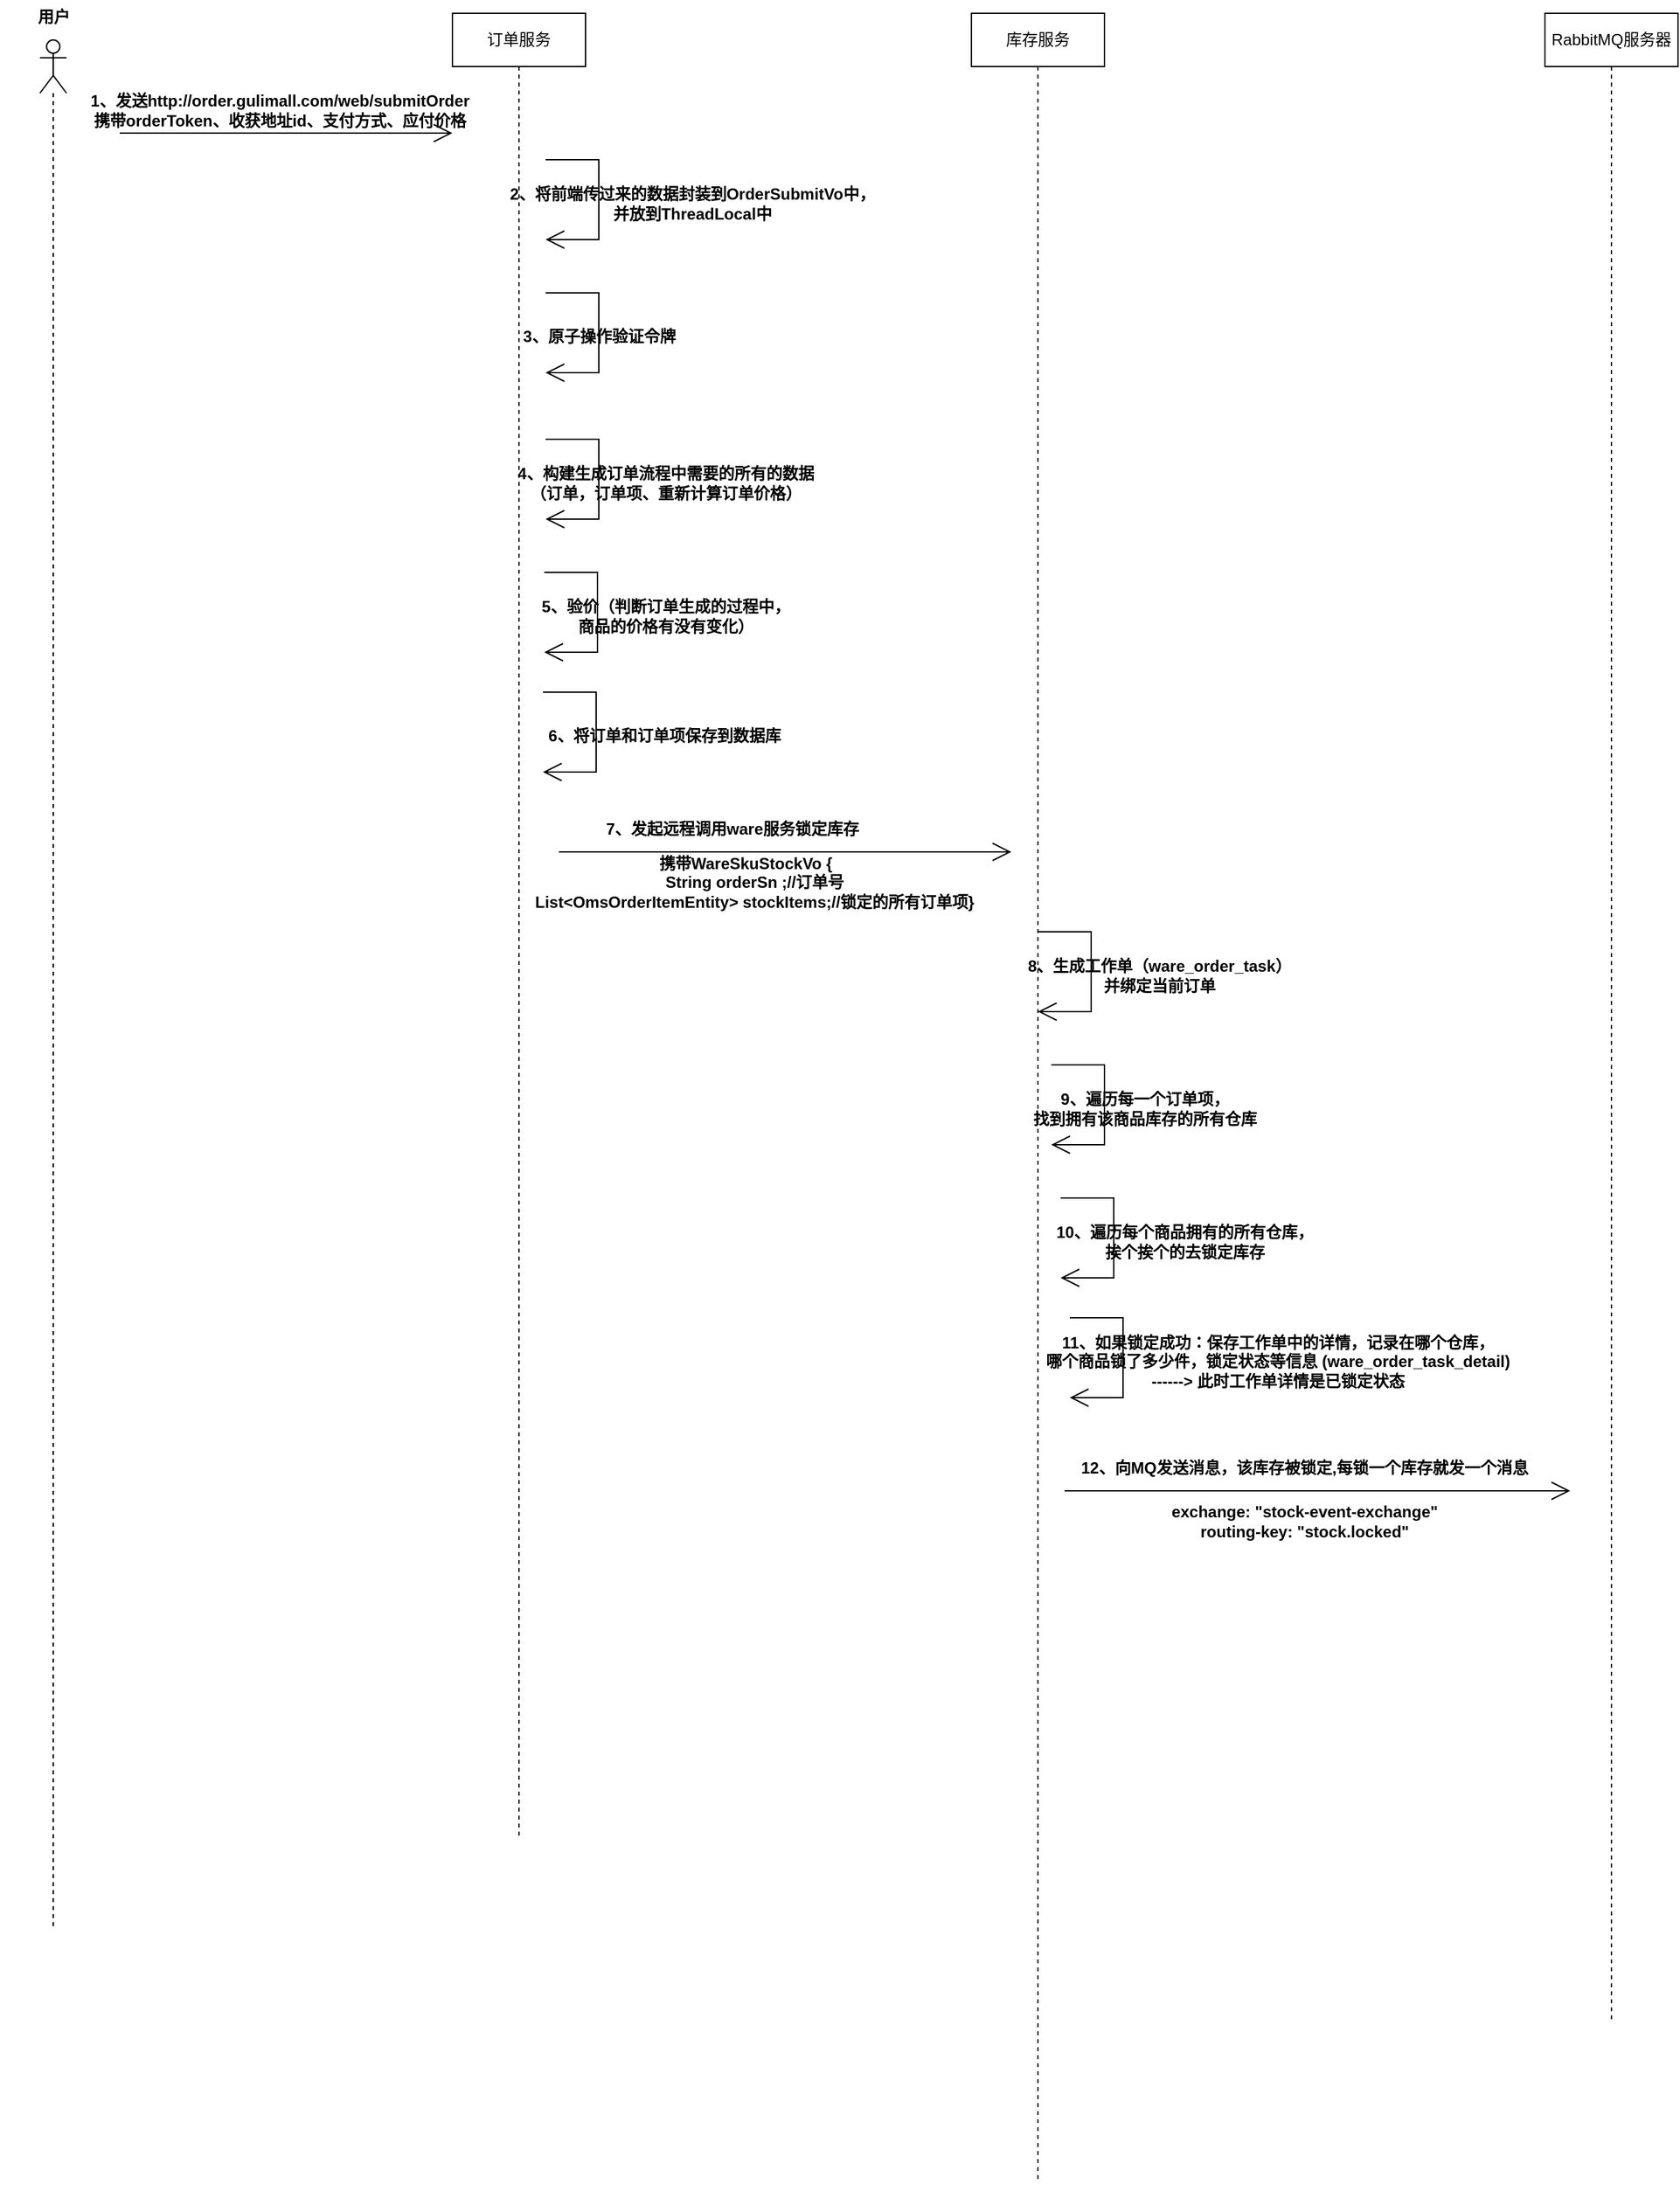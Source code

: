 <mxfile version="21.2.9" type="github">
  <diagram name="第 1 页" id="P5_SaoOpZUqWJXCqDRnv">
    <mxGraphModel dx="1895" dy="1008" grid="1" gridSize="10" guides="1" tooltips="1" connect="1" arrows="1" fold="1" page="1" pageScale="1" pageWidth="827" pageHeight="1169" math="0" shadow="0">
      <root>
        <mxCell id="0" />
        <mxCell id="1" parent="0" />
        <mxCell id="o0mnyLyp5qBXfOMMtlVB-1" value="" style="shape=umlLifeline;perimeter=lifelinePerimeter;whiteSpace=wrap;html=1;container=1;dropTarget=0;collapsible=0;recursiveResize=0;outlineConnect=0;portConstraint=eastwest;newEdgeStyle={&quot;edgeStyle&quot;:&quot;elbowEdgeStyle&quot;,&quot;elbow&quot;:&quot;vertical&quot;,&quot;curved&quot;:0,&quot;rounded&quot;:0};participant=umlActor;" vertex="1" parent="1">
          <mxGeometry x="60" y="50" width="20" height="1420" as="geometry" />
        </mxCell>
        <mxCell id="o0mnyLyp5qBXfOMMtlVB-2" value="用户" style="text;align=center;fontStyle=1;verticalAlign=middle;spacingLeft=3;spacingRight=3;strokeColor=none;rotatable=0;points=[[0,0.5],[1,0.5]];portConstraint=eastwest;html=1;" vertex="1" parent="1">
          <mxGeometry x="30" y="20" width="80" height="26" as="geometry" />
        </mxCell>
        <mxCell id="o0mnyLyp5qBXfOMMtlVB-3" value="订单服务" style="shape=umlLifeline;perimeter=lifelinePerimeter;whiteSpace=wrap;html=1;container=1;dropTarget=0;collapsible=0;recursiveResize=0;outlineConnect=0;portConstraint=eastwest;newEdgeStyle={&quot;edgeStyle&quot;:&quot;elbowEdgeStyle&quot;,&quot;elbow&quot;:&quot;vertical&quot;,&quot;curved&quot;:0,&quot;rounded&quot;:0};" vertex="1" parent="1">
          <mxGeometry x="370" y="30" width="100" height="1370" as="geometry" />
        </mxCell>
        <mxCell id="o0mnyLyp5qBXfOMMtlVB-4" value="库存服务" style="shape=umlLifeline;perimeter=lifelinePerimeter;whiteSpace=wrap;html=1;container=1;dropTarget=0;collapsible=0;recursiveResize=0;outlineConnect=0;portConstraint=eastwest;newEdgeStyle={&quot;edgeStyle&quot;:&quot;elbowEdgeStyle&quot;,&quot;elbow&quot;:&quot;vertical&quot;,&quot;curved&quot;:0,&quot;rounded&quot;:0};" vertex="1" parent="1">
          <mxGeometry x="760" y="30" width="100" height="1630" as="geometry" />
        </mxCell>
        <mxCell id="o0mnyLyp5qBXfOMMtlVB-5" value="" style="endArrow=open;endFill=1;endSize=12;html=1;rounded=0;" edge="1" parent="1">
          <mxGeometry width="160" relative="1" as="geometry">
            <mxPoint x="120" y="120" as="sourcePoint" />
            <mxPoint x="370" y="120" as="targetPoint" />
          </mxGeometry>
        </mxCell>
        <mxCell id="o0mnyLyp5qBXfOMMtlVB-6" value="1、发送http://order.gulimall.com/web/submitOrder&lt;br&gt;携带orderToken、收获地址id、支付方式、应付价格" style="text;align=center;fontStyle=1;verticalAlign=middle;spacingLeft=3;spacingRight=3;strokeColor=none;rotatable=0;points=[[0,0.5],[1,0.5]];portConstraint=eastwest;html=1;" vertex="1" parent="1">
          <mxGeometry x="200" y="90" width="80" height="26" as="geometry" />
        </mxCell>
        <mxCell id="o0mnyLyp5qBXfOMMtlVB-9" value="" style="endArrow=open;endFill=1;endSize=12;html=1;rounded=0;" edge="1" parent="1">
          <mxGeometry width="160" relative="1" as="geometry">
            <mxPoint x="440" y="140" as="sourcePoint" />
            <mxPoint x="440" y="200" as="targetPoint" />
            <Array as="points">
              <mxPoint x="480" y="140" />
              <mxPoint x="480" y="200" />
            </Array>
          </mxGeometry>
        </mxCell>
        <mxCell id="o0mnyLyp5qBXfOMMtlVB-10" value="2、将前端传过来的数据封装到OrderSubmitVo中，&lt;br&gt;并放到ThreadLocal中" style="text;align=center;fontStyle=1;verticalAlign=middle;spacingLeft=3;spacingRight=3;strokeColor=none;rotatable=0;points=[[0,0.5],[1,0.5]];portConstraint=eastwest;html=1;" vertex="1" parent="1">
          <mxGeometry x="510" y="160" width="80" height="26" as="geometry" />
        </mxCell>
        <mxCell id="o0mnyLyp5qBXfOMMtlVB-12" value="" style="endArrow=open;endFill=1;endSize=12;html=1;rounded=0;" edge="1" parent="1">
          <mxGeometry width="160" relative="1" as="geometry">
            <mxPoint x="440" y="240" as="sourcePoint" />
            <mxPoint x="440" y="300" as="targetPoint" />
            <Array as="points">
              <mxPoint x="480" y="240" />
              <mxPoint x="480" y="300" />
            </Array>
          </mxGeometry>
        </mxCell>
        <mxCell id="o0mnyLyp5qBXfOMMtlVB-13" value="3、原子操作验证令牌" style="text;align=center;fontStyle=1;verticalAlign=middle;spacingLeft=3;spacingRight=3;strokeColor=none;rotatable=0;points=[[0,0.5],[1,0.5]];portConstraint=eastwest;html=1;" vertex="1" parent="1">
          <mxGeometry x="440" y="260" width="80" height="26" as="geometry" />
        </mxCell>
        <mxCell id="o0mnyLyp5qBXfOMMtlVB-14" value="" style="endArrow=open;endFill=1;endSize=12;html=1;rounded=0;" edge="1" parent="1">
          <mxGeometry width="160" relative="1" as="geometry">
            <mxPoint x="440" y="350" as="sourcePoint" />
            <mxPoint x="440" y="410" as="targetPoint" />
            <Array as="points">
              <mxPoint x="480" y="350" />
              <mxPoint x="480" y="410" />
            </Array>
          </mxGeometry>
        </mxCell>
        <mxCell id="o0mnyLyp5qBXfOMMtlVB-16" value="4、构建生成订单流程中需要的所有的数据&lt;br&gt;（订单，订单项、重新计算订单价格）" style="text;align=center;fontStyle=1;verticalAlign=middle;spacingLeft=3;spacingRight=3;strokeColor=none;rotatable=0;points=[[0,0.5],[1,0.5]];portConstraint=eastwest;html=1;" vertex="1" parent="1">
          <mxGeometry x="490" y="370" width="80" height="26" as="geometry" />
        </mxCell>
        <mxCell id="o0mnyLyp5qBXfOMMtlVB-17" style="edgeStyle=orthogonalEdgeStyle;rounded=0;orthogonalLoop=1;jettySize=auto;html=1;exitX=1;exitY=0.5;exitDx=0;exitDy=0;" edge="1" parent="1" source="o0mnyLyp5qBXfOMMtlVB-16" target="o0mnyLyp5qBXfOMMtlVB-16">
          <mxGeometry relative="1" as="geometry" />
        </mxCell>
        <mxCell id="o0mnyLyp5qBXfOMMtlVB-18" value="" style="endArrow=open;endFill=1;endSize=12;html=1;rounded=0;" edge="1" parent="1">
          <mxGeometry width="160" relative="1" as="geometry">
            <mxPoint x="439" y="450" as="sourcePoint" />
            <mxPoint x="439" y="510" as="targetPoint" />
            <Array as="points">
              <mxPoint x="479" y="450" />
              <mxPoint x="479" y="510" />
            </Array>
          </mxGeometry>
        </mxCell>
        <mxCell id="o0mnyLyp5qBXfOMMtlVB-19" value="5、验价（判断订单生成的过程中，&lt;br&gt;商品的价格有没有变化）" style="text;align=center;fontStyle=1;verticalAlign=middle;spacingLeft=3;spacingRight=3;strokeColor=none;rotatable=0;points=[[0,0.5],[1,0.5]];portConstraint=eastwest;html=1;" vertex="1" parent="1">
          <mxGeometry x="490" y="470" width="80" height="26" as="geometry" />
        </mxCell>
        <mxCell id="o0mnyLyp5qBXfOMMtlVB-20" style="edgeStyle=orthogonalEdgeStyle;rounded=0;orthogonalLoop=1;jettySize=auto;html=1;exitX=1;exitY=0.5;exitDx=0;exitDy=0;" edge="1" parent="1" source="o0mnyLyp5qBXfOMMtlVB-19" target="o0mnyLyp5qBXfOMMtlVB-19">
          <mxGeometry relative="1" as="geometry" />
        </mxCell>
        <mxCell id="o0mnyLyp5qBXfOMMtlVB-23" value="" style="endArrow=open;endFill=1;endSize=12;html=1;rounded=0;" edge="1" parent="1">
          <mxGeometry width="160" relative="1" as="geometry">
            <mxPoint x="438" y="540" as="sourcePoint" />
            <mxPoint x="438" y="600" as="targetPoint" />
            <Array as="points">
              <mxPoint x="478" y="540" />
              <mxPoint x="478" y="600" />
            </Array>
          </mxGeometry>
        </mxCell>
        <mxCell id="o0mnyLyp5qBXfOMMtlVB-24" value="6、将订单和订单项保存到数据库" style="text;align=center;fontStyle=1;verticalAlign=middle;spacingLeft=3;spacingRight=3;strokeColor=none;rotatable=0;points=[[0,0.5],[1,0.5]];portConstraint=eastwest;html=1;" vertex="1" parent="1">
          <mxGeometry x="489" y="560" width="80" height="26" as="geometry" />
        </mxCell>
        <mxCell id="o0mnyLyp5qBXfOMMtlVB-25" style="edgeStyle=orthogonalEdgeStyle;rounded=0;orthogonalLoop=1;jettySize=auto;html=1;exitX=1;exitY=0.5;exitDx=0;exitDy=0;" edge="1" parent="1" source="o0mnyLyp5qBXfOMMtlVB-24" target="o0mnyLyp5qBXfOMMtlVB-24">
          <mxGeometry relative="1" as="geometry" />
        </mxCell>
        <mxCell id="o0mnyLyp5qBXfOMMtlVB-26" value="" style="endArrow=open;endFill=1;endSize=12;html=1;rounded=0;" edge="1" parent="1">
          <mxGeometry width="160" relative="1" as="geometry">
            <mxPoint x="450" y="660" as="sourcePoint" />
            <mxPoint x="790" y="660" as="targetPoint" />
          </mxGeometry>
        </mxCell>
        <mxCell id="o0mnyLyp5qBXfOMMtlVB-27" value="7、发起远程调用ware服务锁定库存" style="text;align=center;fontStyle=1;verticalAlign=middle;spacingLeft=3;spacingRight=3;strokeColor=none;rotatable=0;points=[[0,0.5],[1,0.5]];portConstraint=eastwest;html=1;" vertex="1" parent="1">
          <mxGeometry x="540" y="630" width="80" height="26" as="geometry" />
        </mxCell>
        <mxCell id="o0mnyLyp5qBXfOMMtlVB-29" value="&lt;div&gt;携带WareSkuStockVo {&lt;/div&gt;&lt;div&gt;&amp;nbsp; &amp;nbsp; String orderSn ;//订单号&lt;/div&gt;&lt;div&gt;&amp;nbsp; &amp;nbsp; List&amp;lt;OmsOrderItemEntity&amp;gt; stockItems;//锁定的所有订单项}&lt;/div&gt;" style="text;align=center;fontStyle=1;verticalAlign=middle;spacingLeft=3;spacingRight=3;strokeColor=none;rotatable=0;points=[[0,0.5],[1,0.5]];portConstraint=eastwest;html=1;" vertex="1" parent="1">
          <mxGeometry x="550" y="670" width="80" height="26" as="geometry" />
        </mxCell>
        <mxCell id="o0mnyLyp5qBXfOMMtlVB-33" value="" style="endArrow=open;endFill=1;endSize=12;html=1;rounded=0;" edge="1" parent="1">
          <mxGeometry width="160" relative="1" as="geometry">
            <mxPoint x="810" y="720" as="sourcePoint" />
            <mxPoint x="810" y="780" as="targetPoint" />
            <Array as="points">
              <mxPoint x="850" y="720" />
              <mxPoint x="850" y="780" />
            </Array>
          </mxGeometry>
        </mxCell>
        <mxCell id="o0mnyLyp5qBXfOMMtlVB-34" value="8、生成工作单（ware_order_task）&lt;br&gt;并绑定当前订单" style="text;align=center;fontStyle=1;verticalAlign=middle;spacingLeft=3;spacingRight=3;strokeColor=none;rotatable=0;points=[[0,0.5],[1,0.5]];portConstraint=eastwest;html=1;" vertex="1" parent="1">
          <mxGeometry x="861" y="740" width="80" height="26" as="geometry" />
        </mxCell>
        <mxCell id="o0mnyLyp5qBXfOMMtlVB-35" style="edgeStyle=orthogonalEdgeStyle;rounded=0;orthogonalLoop=1;jettySize=auto;html=1;exitX=1;exitY=0.5;exitDx=0;exitDy=0;" edge="1" parent="1" source="o0mnyLyp5qBXfOMMtlVB-34" target="o0mnyLyp5qBXfOMMtlVB-34">
          <mxGeometry relative="1" as="geometry" />
        </mxCell>
        <mxCell id="o0mnyLyp5qBXfOMMtlVB-36" value="" style="endArrow=open;endFill=1;endSize=12;html=1;rounded=0;" edge="1" parent="1">
          <mxGeometry width="160" relative="1" as="geometry">
            <mxPoint x="820" y="820" as="sourcePoint" />
            <mxPoint x="820" y="880" as="targetPoint" />
            <Array as="points">
              <mxPoint x="860" y="820" />
              <mxPoint x="860" y="880" />
            </Array>
          </mxGeometry>
        </mxCell>
        <mxCell id="o0mnyLyp5qBXfOMMtlVB-37" value="9、遍历每一个订单项，&lt;br&gt;找到拥有该商品库存的所有仓库" style="text;align=center;fontStyle=1;verticalAlign=middle;spacingLeft=3;spacingRight=3;strokeColor=none;rotatable=0;points=[[0,0.5],[1,0.5]];portConstraint=eastwest;html=1;" vertex="1" parent="1">
          <mxGeometry x="850" y="840" width="80" height="26" as="geometry" />
        </mxCell>
        <mxCell id="o0mnyLyp5qBXfOMMtlVB-38" style="edgeStyle=orthogonalEdgeStyle;rounded=0;orthogonalLoop=1;jettySize=auto;html=1;exitX=1;exitY=0.5;exitDx=0;exitDy=0;" edge="1" parent="1" source="o0mnyLyp5qBXfOMMtlVB-37" target="o0mnyLyp5qBXfOMMtlVB-37">
          <mxGeometry relative="1" as="geometry" />
        </mxCell>
        <mxCell id="o0mnyLyp5qBXfOMMtlVB-39" value="" style="endArrow=open;endFill=1;endSize=12;html=1;rounded=0;" edge="1" parent="1">
          <mxGeometry width="160" relative="1" as="geometry">
            <mxPoint x="827" y="920" as="sourcePoint" />
            <mxPoint x="827" y="980" as="targetPoint" />
            <Array as="points">
              <mxPoint x="867" y="920" />
              <mxPoint x="867" y="980" />
            </Array>
          </mxGeometry>
        </mxCell>
        <mxCell id="o0mnyLyp5qBXfOMMtlVB-40" value="10、遍历每个商品拥有的所有仓库，&lt;br&gt;挨个挨个的去锁定库存" style="text;align=center;fontStyle=1;verticalAlign=middle;spacingLeft=3;spacingRight=3;strokeColor=none;rotatable=0;points=[[0,0.5],[1,0.5]];portConstraint=eastwest;html=1;" vertex="1" parent="1">
          <mxGeometry x="880" y="940" width="80" height="26" as="geometry" />
        </mxCell>
        <mxCell id="o0mnyLyp5qBXfOMMtlVB-41" style="edgeStyle=orthogonalEdgeStyle;rounded=0;orthogonalLoop=1;jettySize=auto;html=1;exitX=1;exitY=0.5;exitDx=0;exitDy=0;" edge="1" parent="1" source="o0mnyLyp5qBXfOMMtlVB-40" target="o0mnyLyp5qBXfOMMtlVB-40">
          <mxGeometry relative="1" as="geometry" />
        </mxCell>
        <mxCell id="o0mnyLyp5qBXfOMMtlVB-42" value="" style="endArrow=open;endFill=1;endSize=12;html=1;rounded=0;" edge="1" parent="1">
          <mxGeometry width="160" relative="1" as="geometry">
            <mxPoint x="833.94" y="1010" as="sourcePoint" />
            <mxPoint x="833.94" y="1070" as="targetPoint" />
            <Array as="points">
              <mxPoint x="873.94" y="1010" />
              <mxPoint x="873.94" y="1070" />
            </Array>
          </mxGeometry>
        </mxCell>
        <mxCell id="o0mnyLyp5qBXfOMMtlVB-43" value="11、如果锁定成功：保存工作单中的详情，记录在哪个仓库，&lt;br&gt;哪个商品锁了多少件，锁定状态等信息 (ware_order_task_detail) &lt;br&gt;------&amp;gt; 此时工作单详情是已锁定状态" style="text;align=center;fontStyle=1;verticalAlign=middle;spacingLeft=3;spacingRight=3;strokeColor=none;rotatable=0;points=[[0,0.5],[1,0.5]];portConstraint=eastwest;html=1;" vertex="1" parent="1">
          <mxGeometry x="950" y="1030" width="80" height="26" as="geometry" />
        </mxCell>
        <mxCell id="o0mnyLyp5qBXfOMMtlVB-44" style="edgeStyle=orthogonalEdgeStyle;rounded=0;orthogonalLoop=1;jettySize=auto;html=1;exitX=1;exitY=0.5;exitDx=0;exitDy=0;" edge="1" parent="1" source="o0mnyLyp5qBXfOMMtlVB-43" target="o0mnyLyp5qBXfOMMtlVB-43">
          <mxGeometry relative="1" as="geometry" />
        </mxCell>
        <mxCell id="o0mnyLyp5qBXfOMMtlVB-46" value="RabbitMQ服务器" style="shape=umlLifeline;perimeter=lifelinePerimeter;whiteSpace=wrap;html=1;container=1;dropTarget=0;collapsible=0;recursiveResize=0;outlineConnect=0;portConstraint=eastwest;newEdgeStyle={&quot;edgeStyle&quot;:&quot;elbowEdgeStyle&quot;,&quot;elbow&quot;:&quot;vertical&quot;,&quot;curved&quot;:0,&quot;rounded&quot;:0};" vertex="1" parent="1">
          <mxGeometry x="1191" y="30" width="100" height="1510" as="geometry" />
        </mxCell>
        <mxCell id="o0mnyLyp5qBXfOMMtlVB-47" value="" style="endArrow=open;endFill=1;endSize=12;html=1;rounded=0;" edge="1" parent="1">
          <mxGeometry width="160" relative="1" as="geometry">
            <mxPoint x="830" y="1140" as="sourcePoint" />
            <mxPoint x="1210" y="1140" as="targetPoint" />
          </mxGeometry>
        </mxCell>
        <mxCell id="o0mnyLyp5qBXfOMMtlVB-48" value="12、向MQ发送消息，该库存被锁定,每锁一个库存就发一个消息" style="text;align=center;fontStyle=1;verticalAlign=middle;spacingLeft=3;spacingRight=3;strokeColor=none;rotatable=0;points=[[0,0.5],[1,0.5]];portConstraint=eastwest;html=1;" vertex="1" parent="1">
          <mxGeometry x="970" y="1110" width="80" height="26" as="geometry" />
        </mxCell>
        <mxCell id="o0mnyLyp5qBXfOMMtlVB-49" value="&lt;div&gt;exchange: &quot;stock-event-exchange&quot;&lt;/div&gt;&lt;div&gt;routing-key: &quot;stock.locked&quot;&lt;/div&gt;" style="text;align=center;fontStyle=1;verticalAlign=middle;spacingLeft=3;spacingRight=3;strokeColor=none;rotatable=0;points=[[0,0.5],[1,0.5]];portConstraint=eastwest;html=1;" vertex="1" parent="1">
          <mxGeometry x="970" y="1150" width="80" height="26" as="geometry" />
        </mxCell>
      </root>
    </mxGraphModel>
  </diagram>
</mxfile>
